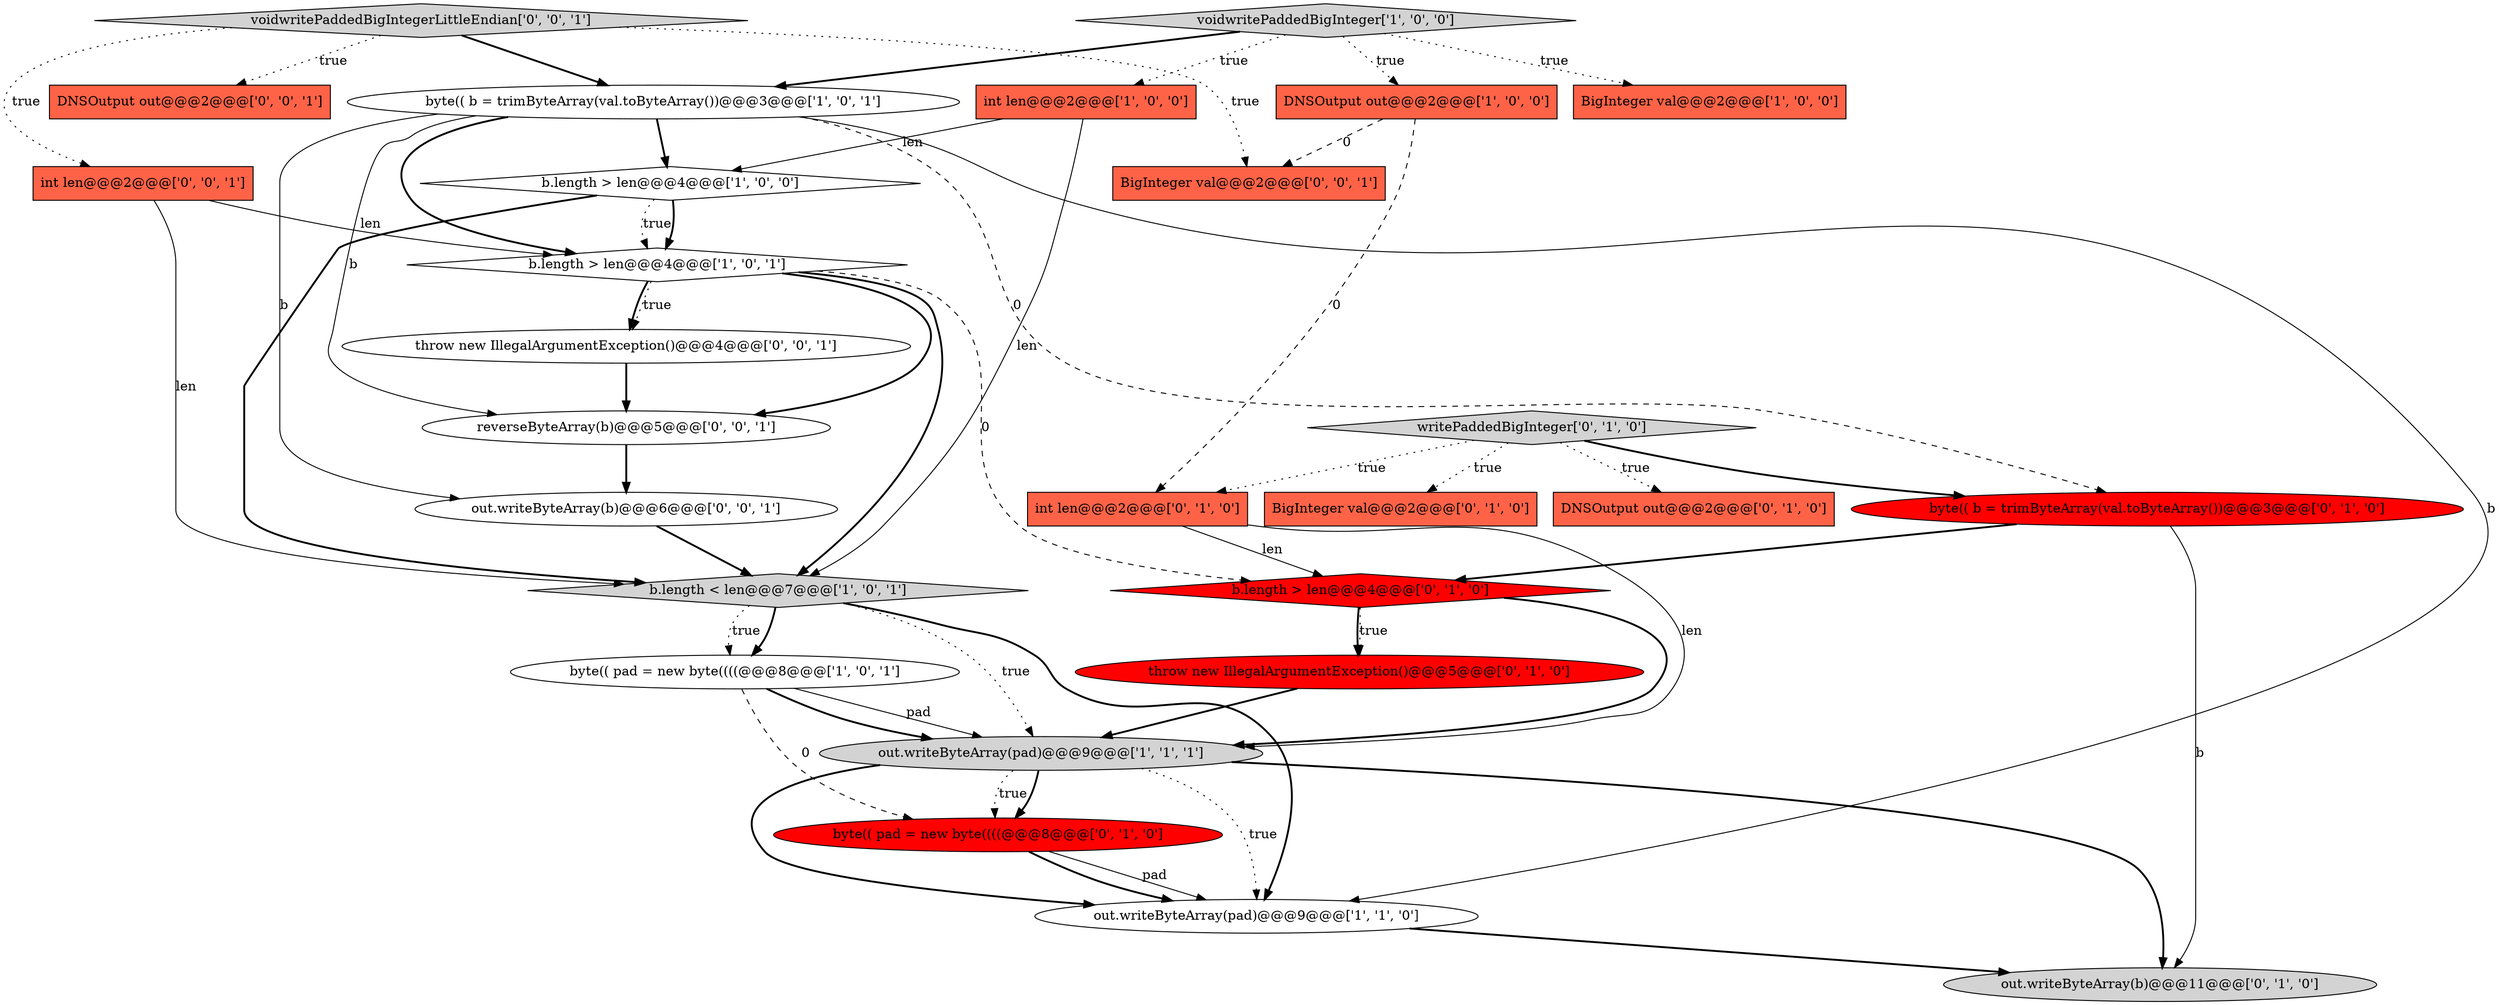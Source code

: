 digraph {
8 [style = filled, label = "DNSOutput out@@@2@@@['1', '0', '0']", fillcolor = tomato, shape = box image = "AAA1AAABBB1BBB"];
25 [style = filled, label = "out.writeByteArray(b)@@@6@@@['0', '0', '1']", fillcolor = white, shape = ellipse image = "AAA0AAABBB3BBB"];
24 [style = filled, label = "int len@@@2@@@['0', '0', '1']", fillcolor = tomato, shape = box image = "AAA0AAABBB3BBB"];
19 [style = filled, label = "byte(( b = trimByteArray(val.toByteArray())@@@3@@@['0', '1', '0']", fillcolor = red, shape = ellipse image = "AAA1AAABBB2BBB"];
11 [style = filled, label = "DNSOutput out@@@2@@@['0', '1', '0']", fillcolor = tomato, shape = box image = "AAA0AAABBB2BBB"];
15 [style = filled, label = "BigInteger val@@@2@@@['0', '1', '0']", fillcolor = tomato, shape = box image = "AAA0AAABBB2BBB"];
21 [style = filled, label = "reverseByteArray(b)@@@5@@@['0', '0', '1']", fillcolor = white, shape = ellipse image = "AAA0AAABBB3BBB"];
17 [style = filled, label = "out.writeByteArray(b)@@@11@@@['0', '1', '0']", fillcolor = lightgray, shape = ellipse image = "AAA0AAABBB2BBB"];
10 [style = filled, label = "byte(( pad = new byte((((@@@8@@@['1', '0', '1']", fillcolor = white, shape = ellipse image = "AAA0AAABBB1BBB"];
13 [style = filled, label = "byte(( pad = new byte((((@@@8@@@['0', '1', '0']", fillcolor = red, shape = ellipse image = "AAA1AAABBB2BBB"];
3 [style = filled, label = "b.length > len@@@4@@@['1', '0', '0']", fillcolor = white, shape = diamond image = "AAA0AAABBB1BBB"];
2 [style = filled, label = "voidwritePaddedBigInteger['1', '0', '0']", fillcolor = lightgray, shape = diamond image = "AAA0AAABBB1BBB"];
18 [style = filled, label = "writePaddedBigInteger['0', '1', '0']", fillcolor = lightgray, shape = diamond image = "AAA0AAABBB2BBB"];
23 [style = filled, label = "voidwritePaddedBigIntegerLittleEndian['0', '0', '1']", fillcolor = lightgray, shape = diamond image = "AAA0AAABBB3BBB"];
26 [style = filled, label = "BigInteger val@@@2@@@['0', '0', '1']", fillcolor = tomato, shape = box image = "AAA0AAABBB3BBB"];
14 [style = filled, label = "b.length > len@@@4@@@['0', '1', '0']", fillcolor = red, shape = diamond image = "AAA1AAABBB2BBB"];
5 [style = filled, label = "out.writeByteArray(pad)@@@9@@@['1', '1', '1']", fillcolor = lightgray, shape = ellipse image = "AAA0AAABBB1BBB"];
22 [style = filled, label = "throw new IllegalArgumentException()@@@4@@@['0', '0', '1']", fillcolor = white, shape = ellipse image = "AAA0AAABBB3BBB"];
4 [style = filled, label = "b.length > len@@@4@@@['1', '0', '1']", fillcolor = white, shape = diamond image = "AAA0AAABBB1BBB"];
9 [style = filled, label = "b.length < len@@@7@@@['1', '0', '1']", fillcolor = lightgray, shape = diamond image = "AAA0AAABBB1BBB"];
20 [style = filled, label = "DNSOutput out@@@2@@@['0', '0', '1']", fillcolor = tomato, shape = box image = "AAA0AAABBB3BBB"];
16 [style = filled, label = "int len@@@2@@@['0', '1', '0']", fillcolor = tomato, shape = box image = "AAA1AAABBB2BBB"];
0 [style = filled, label = "byte(( b = trimByteArray(val.toByteArray())@@@3@@@['1', '0', '1']", fillcolor = white, shape = ellipse image = "AAA0AAABBB1BBB"];
1 [style = filled, label = "int len@@@2@@@['1', '0', '0']", fillcolor = tomato, shape = box image = "AAA0AAABBB1BBB"];
7 [style = filled, label = "out.writeByteArray(pad)@@@9@@@['1', '1', '0']", fillcolor = white, shape = ellipse image = "AAA0AAABBB1BBB"];
6 [style = filled, label = "BigInteger val@@@2@@@['1', '0', '0']", fillcolor = tomato, shape = box image = "AAA0AAABBB1BBB"];
12 [style = filled, label = "throw new IllegalArgumentException()@@@5@@@['0', '1', '0']", fillcolor = red, shape = ellipse image = "AAA1AAABBB2BBB"];
0->3 [style = bold, label=""];
4->9 [style = bold, label=""];
8->16 [style = dashed, label="0"];
1->3 [style = solid, label="len"];
7->17 [style = bold, label=""];
12->5 [style = bold, label=""];
14->12 [style = dotted, label="true"];
2->8 [style = dotted, label="true"];
18->16 [style = dotted, label="true"];
19->17 [style = solid, label="b"];
16->5 [style = solid, label="len"];
1->9 [style = solid, label="len"];
0->19 [style = dashed, label="0"];
0->25 [style = solid, label="b"];
25->9 [style = bold, label=""];
18->15 [style = dotted, label="true"];
18->19 [style = bold, label=""];
4->21 [style = bold, label=""];
22->21 [style = bold, label=""];
3->4 [style = dotted, label="true"];
9->10 [style = bold, label=""];
21->25 [style = bold, label=""];
10->13 [style = dashed, label="0"];
9->7 [style = bold, label=""];
5->17 [style = bold, label=""];
23->0 [style = bold, label=""];
24->4 [style = solid, label="len"];
3->4 [style = bold, label=""];
3->9 [style = bold, label=""];
0->21 [style = solid, label="b"];
5->13 [style = dotted, label="true"];
18->11 [style = dotted, label="true"];
23->20 [style = dotted, label="true"];
2->0 [style = bold, label=""];
23->26 [style = dotted, label="true"];
10->5 [style = bold, label=""];
19->14 [style = bold, label=""];
0->4 [style = bold, label=""];
2->6 [style = dotted, label="true"];
13->7 [style = bold, label=""];
2->1 [style = dotted, label="true"];
5->7 [style = dotted, label="true"];
5->13 [style = bold, label=""];
14->12 [style = bold, label=""];
4->22 [style = dotted, label="true"];
24->9 [style = solid, label="len"];
0->7 [style = solid, label="b"];
10->5 [style = solid, label="pad"];
13->7 [style = solid, label="pad"];
5->7 [style = bold, label=""];
4->14 [style = dashed, label="0"];
9->10 [style = dotted, label="true"];
4->22 [style = bold, label=""];
23->24 [style = dotted, label="true"];
16->14 [style = solid, label="len"];
14->5 [style = bold, label=""];
8->26 [style = dashed, label="0"];
9->5 [style = dotted, label="true"];
}
